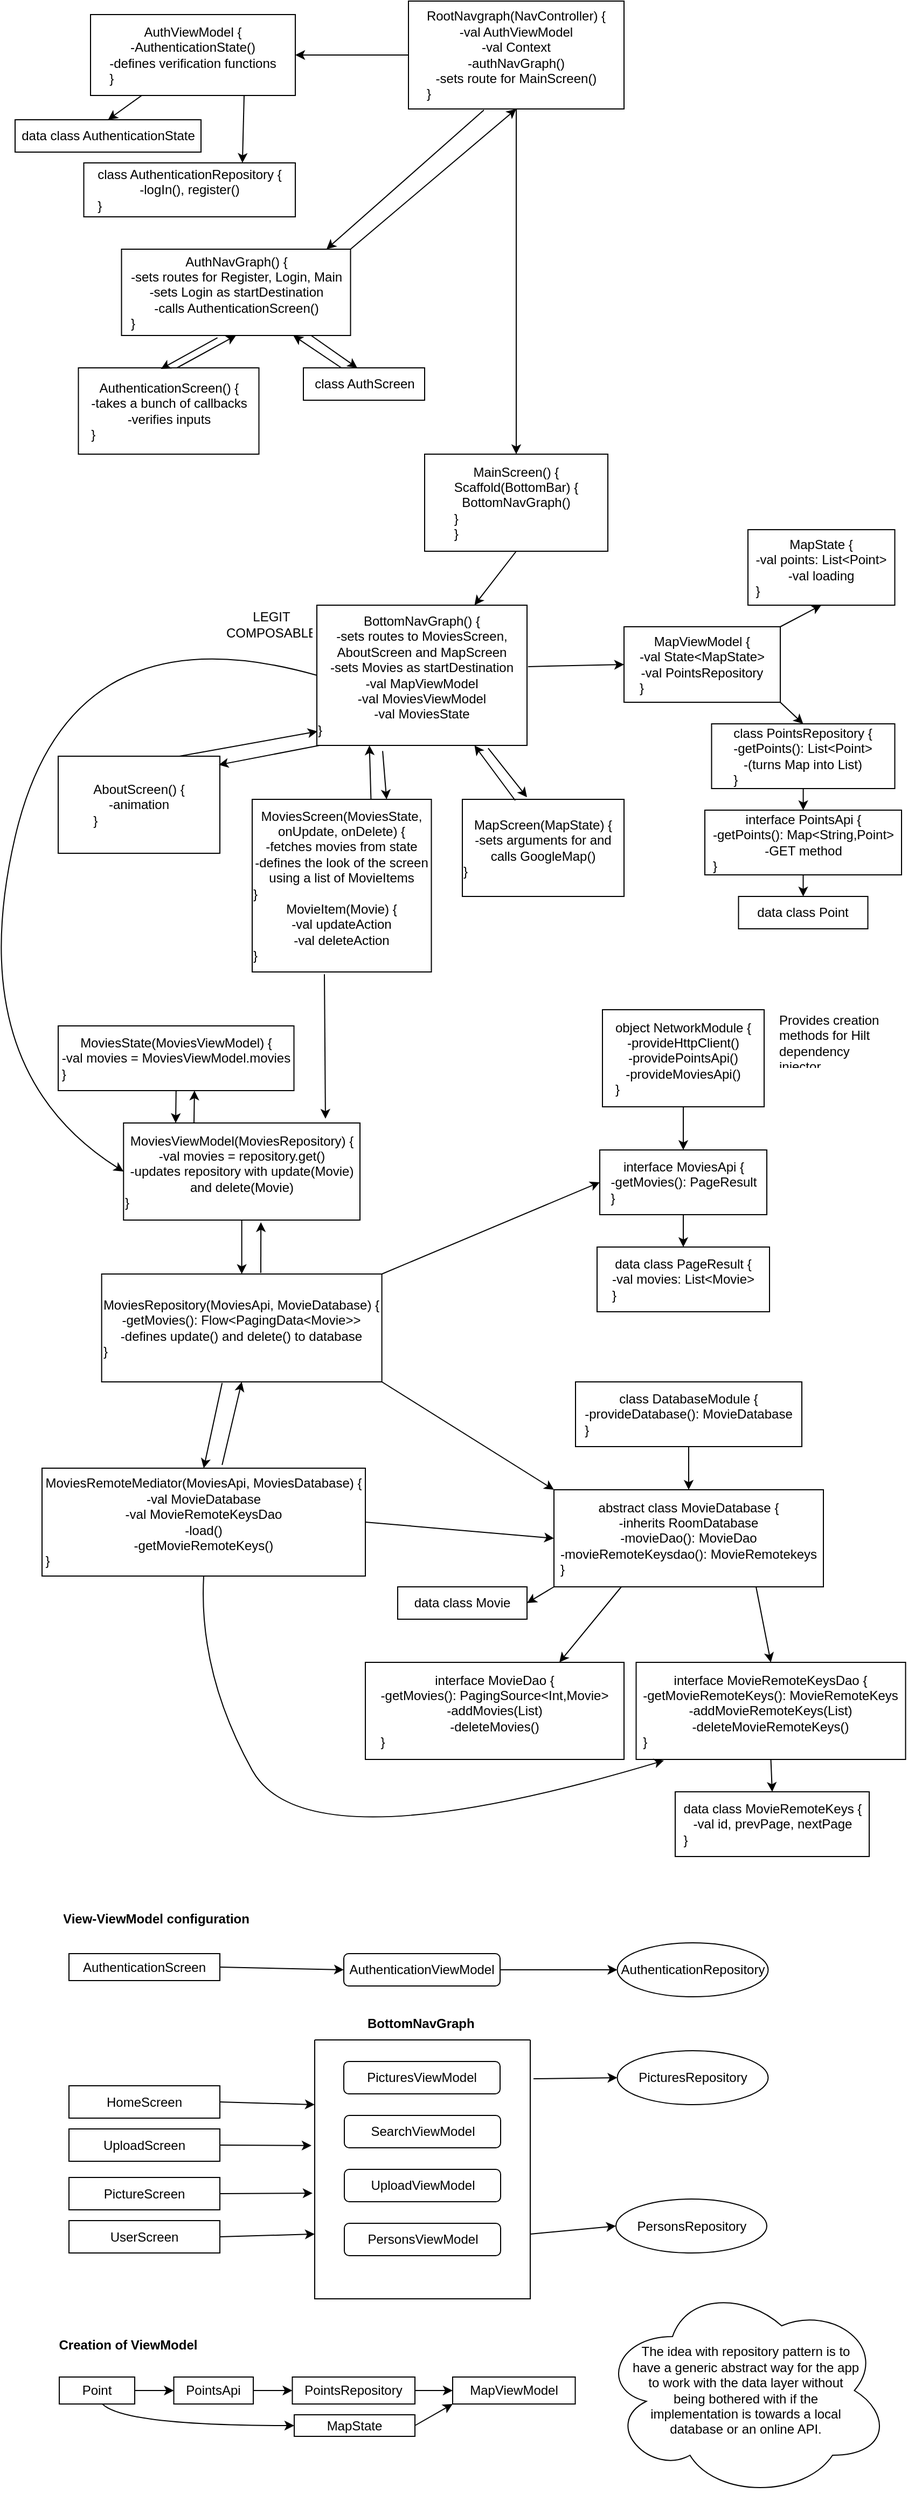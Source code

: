 <mxfile version="20.8.23" type="device"><diagram id="B_lNYrFRcobhPNjFJ46c" name="Page-1"><mxGraphModel dx="1050" dy="530" grid="1" gridSize="10" guides="1" tooltips="1" connect="1" arrows="1" fold="1" page="1" pageScale="1" pageWidth="850" pageHeight="1100" math="0" shadow="0"><root><mxCell id="0"/><mxCell id="1" parent="0"/><mxCell id="H4_UawmZ7Qq_O3Nwk4Dz-1" value="&lt;div&gt;RootNavgraph(NavController) {&lt;br&gt;&lt;/div&gt;&lt;div&gt;-val AuthViewModel&lt;/div&gt;&lt;div&gt;-val Context&lt;br&gt;&lt;/div&gt;&lt;div&gt;-authNavGraph()&lt;/div&gt;&lt;div&gt;-sets route for MainScreen()&lt;/div&gt;&lt;div align=&quot;left&quot;&gt;}&lt;br&gt;&lt;/div&gt;" style="rounded=0;whiteSpace=wrap;html=1;" parent="1" vertex="1"><mxGeometry x="385" y="10" width="200" height="100" as="geometry"/></mxCell><mxCell id="H4_UawmZ7Qq_O3Nwk4Dz-2" value="&lt;div&gt;AuthNavGraph() {&lt;/div&gt;&lt;div&gt;-sets routes for Register, Login, Main&lt;br&gt;&lt;/div&gt;&lt;div&gt;-sets Login as startDestination&lt;br&gt;&lt;/div&gt;&lt;div&gt;-calls AuthenticationScreen()&lt;/div&gt;&lt;div align=&quot;left&quot;&gt;}&lt;br&gt;&lt;/div&gt;" style="rounded=0;whiteSpace=wrap;html=1;" parent="1" vertex="1"><mxGeometry x="118.75" y="240" width="212.5" height="80" as="geometry"/></mxCell><mxCell id="H4_UawmZ7Qq_O3Nwk4Dz-8" value="" style="endArrow=classic;html=1;rounded=0;entryX=0.895;entryY=0;entryDx=0;entryDy=0;exitX=0.35;exitY=1.01;exitDx=0;exitDy=0;entryPerimeter=0;exitPerimeter=0;" parent="1" source="H4_UawmZ7Qq_O3Nwk4Dz-1" target="H4_UawmZ7Qq_O3Nwk4Dz-2" edge="1"><mxGeometry width="50" height="50" relative="1" as="geometry"><mxPoint x="460" y="110" as="sourcePoint"/><mxPoint x="470" y="30" as="targetPoint"/></mxGeometry></mxCell><mxCell id="H4_UawmZ7Qq_O3Nwk4Dz-9" value="&lt;div&gt;MainScreen() {&lt;/div&gt;&lt;div&gt;Scaffold(BottomBar) {&lt;br&gt;&lt;/div&gt;&lt;div&gt;BottomNavGraph()&lt;br&gt;&lt;/div&gt;&lt;div align=&quot;left&quot;&gt;}&lt;br&gt;&lt;/div&gt;&lt;div align=&quot;left&quot;&gt;}&lt;br&gt;&lt;/div&gt;" style="rounded=0;whiteSpace=wrap;html=1;" parent="1" vertex="1"><mxGeometry x="400" y="430" width="170" height="90" as="geometry"/></mxCell><mxCell id="H4_UawmZ7Qq_O3Nwk4Dz-10" value="&lt;div&gt;BottomNavGraph() {&lt;/div&gt;&lt;div&gt;-sets routes to MoviesScreen, AboutScreen and MapScreen&lt;/div&gt;&lt;div&gt;-sets Movies as startDestination&lt;/div&gt;&lt;div&gt;-val MapViewModel&lt;/div&gt;&lt;div&gt;-val MoviesViewModel&lt;/div&gt;&lt;div&gt;-val MoviesState&lt;br&gt;&lt;/div&gt;&lt;div align=&quot;left&quot;&gt;}&lt;br&gt;&lt;/div&gt;" style="rounded=0;whiteSpace=wrap;html=1;" parent="1" vertex="1"><mxGeometry x="300" y="570" width="195" height="130" as="geometry"/></mxCell><mxCell id="H4_UawmZ7Qq_O3Nwk4Dz-12" value="&lt;div&gt;AboutScreen() {&lt;/div&gt;&lt;div&gt;-animation&lt;br&gt;&lt;/div&gt;&lt;div align=&quot;left&quot;&gt;}&lt;br&gt;&lt;/div&gt;" style="rounded=0;whiteSpace=wrap;html=1;" parent="1" vertex="1"><mxGeometry x="60" y="710" width="150" height="90" as="geometry"/></mxCell><mxCell id="H4_UawmZ7Qq_O3Nwk4Dz-13" value="&lt;div&gt;MoviesScreen(MoviesState, onUpdate, onDelete) {&lt;/div&gt;&lt;div&gt;-fetches movies from state&lt;/div&gt;&lt;div&gt;-defines the look of the screen using a list of MovieItems&lt;br&gt;&lt;/div&gt;&lt;div align=&quot;left&quot;&gt;}&lt;/div&gt;&lt;div align=&quot;center&quot;&gt;MovieItem(Movie) {&lt;/div&gt;&lt;div align=&quot;center&quot;&gt;-val updateAction &lt;br&gt;&lt;/div&gt;&lt;div align=&quot;center&quot;&gt;-val deleteAction&lt;br&gt;&lt;/div&gt;&lt;div align=&quot;left&quot;&gt;}&lt;br&gt;&lt;/div&gt;" style="rounded=0;whiteSpace=wrap;html=1;" parent="1" vertex="1"><mxGeometry x="240" y="750" width="166.25" height="160" as="geometry"/></mxCell><mxCell id="H4_UawmZ7Qq_O3Nwk4Dz-15" value="&lt;div&gt;MapScreen(MapState) {&lt;/div&gt;&lt;div&gt;-sets arguments for and calls GoogleMap()&lt;br&gt;&lt;/div&gt;&lt;div align=&quot;left&quot;&gt;}&lt;/div&gt;" style="rounded=0;whiteSpace=wrap;html=1;" parent="1" vertex="1"><mxGeometry x="435" y="750" width="150" height="90" as="geometry"/></mxCell><mxCell id="H4_UawmZ7Qq_O3Nwk4Dz-18" value="" style="endArrow=classic;html=1;rounded=0;entryX=0.993;entryY=0.089;entryDx=0;entryDy=0;entryPerimeter=0;" parent="1" target="H4_UawmZ7Qq_O3Nwk4Dz-12" edge="1"><mxGeometry width="50" height="50" relative="1" as="geometry"><mxPoint x="302.5" y="700" as="sourcePoint"/><mxPoint x="352.5" y="650" as="targetPoint"/></mxGeometry></mxCell><mxCell id="H4_UawmZ7Qq_O3Nwk4Dz-19" value="" style="endArrow=classic;html=1;rounded=0;entryX=0.75;entryY=0;entryDx=0;entryDy=0;exitX=0.313;exitY=1.04;exitDx=0;exitDy=0;exitPerimeter=0;" parent="1" source="H4_UawmZ7Qq_O3Nwk4Dz-10" target="H4_UawmZ7Qq_O3Nwk4Dz-13" edge="1"><mxGeometry width="50" height="50" relative="1" as="geometry"><mxPoint x="392.5" y="700" as="sourcePoint"/><mxPoint x="442.5" y="650" as="targetPoint"/></mxGeometry></mxCell><mxCell id="H4_UawmZ7Qq_O3Nwk4Dz-20" value="" style="endArrow=classic;html=1;rounded=0;entryX=0.4;entryY=-0.022;entryDx=0;entryDy=0;exitX=0.815;exitY=1.02;exitDx=0;exitDy=0;exitPerimeter=0;entryPerimeter=0;" parent="1" source="H4_UawmZ7Qq_O3Nwk4Dz-10" target="H4_UawmZ7Qq_O3Nwk4Dz-15" edge="1"><mxGeometry width="50" height="50" relative="1" as="geometry"><mxPoint x="492.5" y="700" as="sourcePoint"/><mxPoint x="542.5" y="650" as="targetPoint"/></mxGeometry></mxCell><mxCell id="H4_UawmZ7Qq_O3Nwk4Dz-22" value="" style="endArrow=classic;html=1;rounded=0;entryX=0.003;entryY=0.9;entryDx=0;entryDy=0;entryPerimeter=0;exitX=0.75;exitY=0;exitDx=0;exitDy=0;" parent="1" source="H4_UawmZ7Qq_O3Nwk4Dz-12" target="H4_UawmZ7Qq_O3Nwk4Dz-10" edge="1"><mxGeometry width="50" height="50" relative="1" as="geometry"><mxPoint x="222.5" y="760" as="sourcePoint"/><mxPoint x="272.5" y="710" as="targetPoint"/></mxGeometry></mxCell><mxCell id="H4_UawmZ7Qq_O3Nwk4Dz-23" value="" style="endArrow=classic;html=1;rounded=0;entryX=0.25;entryY=1;entryDx=0;entryDy=0;exitX=0.663;exitY=0;exitDx=0;exitDy=0;exitPerimeter=0;" parent="1" source="H4_UawmZ7Qq_O3Nwk4Dz-13" target="H4_UawmZ7Qq_O3Nwk4Dz-10" edge="1"><mxGeometry width="50" height="50" relative="1" as="geometry"><mxPoint x="382.5" y="760" as="sourcePoint"/><mxPoint x="432.5" y="710" as="targetPoint"/></mxGeometry></mxCell><mxCell id="H4_UawmZ7Qq_O3Nwk4Dz-24" value="" style="endArrow=classic;html=1;rounded=0;entryX=0.75;entryY=1;entryDx=0;entryDy=0;exitX=0.327;exitY=0.011;exitDx=0;exitDy=0;exitPerimeter=0;" parent="1" source="H4_UawmZ7Qq_O3Nwk4Dz-15" target="H4_UawmZ7Qq_O3Nwk4Dz-10" edge="1"><mxGeometry width="50" height="50" relative="1" as="geometry"><mxPoint x="562.5" y="760" as="sourcePoint"/><mxPoint x="612.5" y="710" as="targetPoint"/></mxGeometry></mxCell><mxCell id="H4_UawmZ7Qq_O3Nwk4Dz-26" value="&lt;div&gt;AuthViewModel {&lt;/div&gt;&lt;div&gt;-AuthenticationState()&lt;/div&gt;&lt;div&gt;-defines verification functions&lt;br&gt;&lt;/div&gt;&lt;div align=&quot;left&quot;&gt;}&lt;/div&gt;" style="rounded=0;whiteSpace=wrap;html=1;" parent="1" vertex="1"><mxGeometry x="90" y="22.5" width="190" height="75" as="geometry"/></mxCell><mxCell id="H4_UawmZ7Qq_O3Nwk4Dz-29" value="" style="endArrow=classic;html=1;rounded=0;entryX=1;entryY=0.5;entryDx=0;entryDy=0;exitX=0;exitY=0.5;exitDx=0;exitDy=0;" parent="1" source="H4_UawmZ7Qq_O3Nwk4Dz-1" target="H4_UawmZ7Qq_O3Nwk4Dz-26" edge="1"><mxGeometry width="50" height="50" relative="1" as="geometry"><mxPoint x="390" y="60" as="sourcePoint"/><mxPoint x="440" y="10" as="targetPoint"/></mxGeometry></mxCell><mxCell id="H4_UawmZ7Qq_O3Nwk4Dz-30" value="" style="endArrow=classic;html=1;rounded=0;entryX=0.5;entryY=0;entryDx=0;entryDy=0;exitX=0.25;exitY=1;exitDx=0;exitDy=0;" parent="1" source="H4_UawmZ7Qq_O3Nwk4Dz-26" target="H4_UawmZ7Qq_O3Nwk4Dz-31" edge="1"><mxGeometry width="50" height="50" relative="1" as="geometry"><mxPoint x="230" y="102.5" as="sourcePoint"/><mxPoint x="230" y="142.5" as="targetPoint"/></mxGeometry></mxCell><mxCell id="H4_UawmZ7Qq_O3Nwk4Dz-31" value="data class AuthenticationState" style="rounded=0;whiteSpace=wrap;html=1;" parent="1" vertex="1"><mxGeometry x="20" y="120" width="172.5" height="30" as="geometry"/></mxCell><mxCell id="H4_UawmZ7Qq_O3Nwk4Dz-32" value="&lt;div&gt;AuthenticationScreen() {&lt;/div&gt;&lt;div&gt;-takes a bunch of callbacks&lt;/div&gt;&lt;div&gt;-verifies inputs&lt;br&gt;&lt;/div&gt;&lt;div align=&quot;left&quot;&gt;}&lt;/div&gt;" style="rounded=0;whiteSpace=wrap;html=1;" parent="1" vertex="1"><mxGeometry x="78.75" y="350" width="167.5" height="80" as="geometry"/></mxCell><mxCell id="H4_UawmZ7Qq_O3Nwk4Dz-33" value="" style="endArrow=classic;html=1;rounded=0;entryX=0.457;entryY=0.013;entryDx=0;entryDy=0;entryPerimeter=0;exitX=0.419;exitY=1.025;exitDx=0;exitDy=0;exitPerimeter=0;" parent="1" source="H4_UawmZ7Qq_O3Nwk4Dz-2" target="H4_UawmZ7Qq_O3Nwk4Dz-32" edge="1"><mxGeometry width="50" height="50" relative="1" as="geometry"><mxPoint x="208.75" y="320" as="sourcePoint"/><mxPoint x="258.75" y="270" as="targetPoint"/></mxGeometry></mxCell><mxCell id="H4_UawmZ7Qq_O3Nwk4Dz-34" value="" style="endArrow=classic;html=1;rounded=0;entryX=0.5;entryY=1;entryDx=0;entryDy=0;exitX=0.546;exitY=0;exitDx=0;exitDy=0;exitPerimeter=0;" parent="1" source="H4_UawmZ7Qq_O3Nwk4Dz-32" target="H4_UawmZ7Qq_O3Nwk4Dz-2" edge="1"><mxGeometry width="50" height="50" relative="1" as="geometry"><mxPoint x="218.75" y="370" as="sourcePoint"/><mxPoint x="268.75" y="320" as="targetPoint"/></mxGeometry></mxCell><mxCell id="H4_UawmZ7Qq_O3Nwk4Dz-35" value="" style="endArrow=classic;html=1;rounded=0;entryX=0.5;entryY=1;entryDx=0;entryDy=0;exitX=1;exitY=0;exitDx=0;exitDy=0;" parent="1" source="H4_UawmZ7Qq_O3Nwk4Dz-2" target="H4_UawmZ7Qq_O3Nwk4Dz-1" edge="1"><mxGeometry width="50" height="50" relative="1" as="geometry"><mxPoint x="350" y="220" as="sourcePoint"/><mxPoint x="400" y="170" as="targetPoint"/><Array as="points"/></mxGeometry></mxCell><mxCell id="H4_UawmZ7Qq_O3Nwk4Dz-36" value="" style="endArrow=classic;html=1;rounded=0;entryX=0.5;entryY=0;entryDx=0;entryDy=0;exitX=0.5;exitY=1;exitDx=0;exitDy=0;" parent="1" source="H4_UawmZ7Qq_O3Nwk4Dz-1" target="H4_UawmZ7Qq_O3Nwk4Dz-9" edge="1"><mxGeometry width="50" height="50" relative="1" as="geometry"><mxPoint x="390" y="100" as="sourcePoint"/><mxPoint x="440" y="50" as="targetPoint"/></mxGeometry></mxCell><mxCell id="H4_UawmZ7Qq_O3Nwk4Dz-38" value="&lt;div align=&quot;center&quot;&gt;LEGIT COMPOSABLE&lt;br&gt;&lt;/div&gt;" style="text;strokeColor=none;fillColor=none;align=left;verticalAlign=middle;spacingLeft=4;spacingRight=4;overflow=hidden;points=[[0,0.5],[1,0.5]];portConstraint=eastwest;rotatable=0;whiteSpace=wrap;html=1;" parent="1" vertex="1"><mxGeometry x="210" y="570" width="90" height="35" as="geometry"/></mxCell><mxCell id="H4_UawmZ7Qq_O3Nwk4Dz-39" value="class AuthScreen" style="rounded=0;whiteSpace=wrap;html=1;" parent="1" vertex="1"><mxGeometry x="287.5" y="350" width="112.5" height="30" as="geometry"/></mxCell><mxCell id="H4_UawmZ7Qq_O3Nwk4Dz-41" value="" style="endArrow=classic;html=1;rounded=0;entryX=0.75;entryY=1;entryDx=0;entryDy=0;exitX=0.369;exitY=0;exitDx=0;exitDy=0;exitPerimeter=0;" parent="1" target="H4_UawmZ7Qq_O3Nwk4Dz-2" edge="1"><mxGeometry width="50" height="50" relative="1" as="geometry"><mxPoint x="322.763" y="350" as="sourcePoint"/><mxPoint x="368.75" y="300" as="targetPoint"/></mxGeometry></mxCell><mxCell id="H4_UawmZ7Qq_O3Nwk4Dz-42" value="" style="endArrow=classic;html=1;rounded=0;entryX=0.5;entryY=0;entryDx=0;entryDy=0;exitX=0.828;exitY=1;exitDx=0;exitDy=0;exitPerimeter=0;" parent="1" source="H4_UawmZ7Qq_O3Nwk4Dz-2" edge="1"><mxGeometry width="50" height="50" relative="1" as="geometry"><mxPoint x="288.75" y="320" as="sourcePoint"/><mxPoint x="337.5" y="350" as="targetPoint"/></mxGeometry></mxCell><mxCell id="0_cu1rS5IMx36nGHPw_5-3" value="&lt;div&gt;data class Point&lt;/div&gt;" style="rounded=0;whiteSpace=wrap;html=1;" parent="1" vertex="1"><mxGeometry x="691.25" y="840" width="120" height="30" as="geometry"/></mxCell><mxCell id="0_cu1rS5IMx36nGHPw_5-13" value="&lt;div&gt;MapViewModel {&lt;/div&gt;&lt;div&gt;-val State&amp;lt;MapState&amp;gt;&lt;/div&gt;&lt;div&gt;-val PointsRepository&lt;br&gt;&lt;/div&gt;&lt;div align=&quot;left&quot;&gt;}&lt;/div&gt;" style="rounded=0;whiteSpace=wrap;html=1;" parent="1" vertex="1"><mxGeometry x="585" y="590" width="145" height="70" as="geometry"/></mxCell><mxCell id="0_cu1rS5IMx36nGHPw_5-14" value="" style="endArrow=classic;html=1;rounded=0;entryX=0;entryY=0.5;entryDx=0;entryDy=0;exitX=1.005;exitY=0.438;exitDx=0;exitDy=0;exitPerimeter=0;" parent="1" source="H4_UawmZ7Qq_O3Nwk4Dz-10" target="0_cu1rS5IMx36nGHPw_5-13" edge="1"><mxGeometry width="50" height="50" relative="1" as="geometry"><mxPoint x="500" y="625" as="sourcePoint"/><mxPoint x="550" y="600" as="targetPoint"/></mxGeometry></mxCell><mxCell id="0_cu1rS5IMx36nGHPw_5-18" style="edgeStyle=orthogonalEdgeStyle;rounded=0;orthogonalLoop=1;jettySize=auto;html=1;" parent="1" source="0_cu1rS5IMx36nGHPw_5-15" target="0_cu1rS5IMx36nGHPw_5-17" edge="1"><mxGeometry relative="1" as="geometry"/></mxCell><mxCell id="0_cu1rS5IMx36nGHPw_5-15" value="&lt;div&gt;class PointsRepository {&lt;/div&gt;&lt;div&gt;-getPoints(): List&amp;lt;Point&amp;gt;&lt;/div&gt;&lt;div&gt;-(turns Map into List)&lt;br&gt;&lt;/div&gt;&lt;div align=&quot;left&quot;&gt;}&lt;/div&gt;" style="rounded=0;whiteSpace=wrap;html=1;" parent="1" vertex="1"><mxGeometry x="666.25" y="680" width="170" height="60" as="geometry"/></mxCell><mxCell id="0_cu1rS5IMx36nGHPw_5-16" value="" style="endArrow=classic;html=1;rounded=0;entryX=0.5;entryY=0;entryDx=0;entryDy=0;exitX=1;exitY=1;exitDx=0;exitDy=0;" parent="1" source="0_cu1rS5IMx36nGHPw_5-13" target="0_cu1rS5IMx36nGHPw_5-15" edge="1"><mxGeometry width="50" height="50" relative="1" as="geometry"><mxPoint x="716.25" y="660" as="sourcePoint"/><mxPoint x="766.25" y="610" as="targetPoint"/></mxGeometry></mxCell><mxCell id="0_cu1rS5IMx36nGHPw_5-17" value="&lt;div&gt;interface PointsApi {&lt;/div&gt;&lt;div&gt;-getPoints(): Map&amp;lt;String,Point&amp;gt;&lt;/div&gt;&lt;div&gt;-GET method&lt;br&gt;&lt;/div&gt;&lt;div align=&quot;left&quot;&gt;}&lt;/div&gt;" style="rounded=0;whiteSpace=wrap;html=1;" parent="1" vertex="1"><mxGeometry x="660" y="760" width="182.5" height="60" as="geometry"/></mxCell><mxCell id="0_cu1rS5IMx36nGHPw_5-19" value="" style="endArrow=classic;html=1;rounded=0;entryX=0.5;entryY=0;entryDx=0;entryDy=0;exitX=0.5;exitY=1;exitDx=0;exitDy=0;" parent="1" source="0_cu1rS5IMx36nGHPw_5-17" target="0_cu1rS5IMx36nGHPw_5-3" edge="1"><mxGeometry width="50" height="50" relative="1" as="geometry"><mxPoint x="746.25" y="820" as="sourcePoint"/><mxPoint x="796.25" y="770" as="targetPoint"/></mxGeometry></mxCell><mxCell id="0_cu1rS5IMx36nGHPw_5-32" value="" style="endArrow=classic;html=1;rounded=0;entryX=0.75;entryY=0;entryDx=0;entryDy=0;exitX=0.5;exitY=1;exitDx=0;exitDy=0;" parent="1" source="H4_UawmZ7Qq_O3Nwk4Dz-9" target="H4_UawmZ7Qq_O3Nwk4Dz-10" edge="1"><mxGeometry width="50" height="50" relative="1" as="geometry"><mxPoint x="485" y="550" as="sourcePoint"/><mxPoint x="530" y="500" as="targetPoint"/></mxGeometry></mxCell><mxCell id="0_cu1rS5IMx36nGHPw_5-33" value="&lt;div&gt;class AuthenticationRepository {&lt;/div&gt;&lt;div&gt;-logIn(), register()&lt;br&gt;&lt;/div&gt;&lt;div align=&quot;left&quot;&gt;}&lt;br&gt;&lt;/div&gt;" style="rounded=0;whiteSpace=wrap;html=1;" parent="1" vertex="1"><mxGeometry x="83.75" y="160" width="196.25" height="50" as="geometry"/></mxCell><mxCell id="0_cu1rS5IMx36nGHPw_5-36" value="" style="endArrow=classic;html=1;rounded=0;entryX=0.75;entryY=0;entryDx=0;entryDy=0;exitX=0.75;exitY=1;exitDx=0;exitDy=0;" parent="1" source="H4_UawmZ7Qq_O3Nwk4Dz-26" target="0_cu1rS5IMx36nGHPw_5-33" edge="1"><mxGeometry width="50" height="50" relative="1" as="geometry"><mxPoint x="210" y="100" as="sourcePoint"/><mxPoint x="260" y="50" as="targetPoint"/></mxGeometry></mxCell><mxCell id="0_cu1rS5IMx36nGHPw_5-37" value="data class Movie" style="rounded=0;whiteSpace=wrap;html=1;" parent="1" vertex="1"><mxGeometry x="375" y="1480" width="120" height="30" as="geometry"/></mxCell><mxCell id="0_cu1rS5IMx36nGHPw_5-38" value="&lt;div&gt;class DatabaseModule {&lt;/div&gt;&lt;div&gt;-provideDatabase(): MovieDatabase&lt;br&gt;&lt;/div&gt;&lt;div align=&quot;left&quot;&gt;}&lt;/div&gt;" style="rounded=0;whiteSpace=wrap;html=1;" parent="1" vertex="1"><mxGeometry x="540" y="1290" width="210" height="60" as="geometry"/></mxCell><mxCell id="0_cu1rS5IMx36nGHPw_5-39" value="&lt;div&gt;abstract class MovieDatabase {&lt;/div&gt;&lt;div&gt;-inherits RoomDatabase&lt;br&gt;&lt;/div&gt;&lt;div&gt;-movieDao(): MovieDao&lt;/div&gt;&lt;div&gt;-movieRemoteKeysdao(): MovieRemotekeys &lt;br&gt;&lt;/div&gt;&lt;div align=&quot;left&quot;&gt;}&lt;br&gt;&lt;/div&gt;" style="rounded=0;whiteSpace=wrap;html=1;" parent="1" vertex="1"><mxGeometry x="520" y="1390" width="250" height="90" as="geometry"/></mxCell><mxCell id="0_cu1rS5IMx36nGHPw_5-41" value="" style="endArrow=classic;html=1;rounded=0;entryX=0.5;entryY=0;entryDx=0;entryDy=0;exitX=0.5;exitY=1;exitDx=0;exitDy=0;" parent="1" source="0_cu1rS5IMx36nGHPw_5-38" target="0_cu1rS5IMx36nGHPw_5-39" edge="1"><mxGeometry width="50" height="50" relative="1" as="geometry"><mxPoint x="806.25" y="1420" as="sourcePoint"/><mxPoint x="856.25" y="1370" as="targetPoint"/></mxGeometry></mxCell><mxCell id="0_cu1rS5IMx36nGHPw_5-42" value="" style="endArrow=classic;html=1;rounded=0;entryX=1;entryY=0.5;entryDx=0;entryDy=0;exitX=0;exitY=1;exitDx=0;exitDy=0;" parent="1" source="0_cu1rS5IMx36nGHPw_5-39" target="0_cu1rS5IMx36nGHPw_5-37" edge="1"><mxGeometry width="50" height="50" relative="1" as="geometry"><mxPoint x="556.25" y="1450" as="sourcePoint"/><mxPoint x="606.25" y="1400" as="targetPoint"/></mxGeometry></mxCell><mxCell id="0_cu1rS5IMx36nGHPw_5-43" value="&lt;div&gt;data class PageResult {&lt;/div&gt;&lt;div&gt;-val movies: List&amp;lt;Movie&amp;gt;&lt;br&gt;&lt;/div&gt;&lt;div align=&quot;left&quot;&gt;}&lt;br&gt;&lt;/div&gt;" style="rounded=0;whiteSpace=wrap;html=1;" parent="1" vertex="1"><mxGeometry x="560" y="1165" width="160" height="60" as="geometry"/></mxCell><mxCell id="0_cu1rS5IMx36nGHPw_5-46" value="&lt;div&gt;data class MovieRemoteKeys {&lt;/div&gt;&lt;div&gt;-val id, prevPage, nextPage&lt;br&gt;&lt;/div&gt;&lt;div align=&quot;left&quot;&gt;}&lt;br&gt;&lt;/div&gt;" style="rounded=0;whiteSpace=wrap;html=1;" parent="1" vertex="1"><mxGeometry x="632.5" y="1670" width="180" height="60" as="geometry"/></mxCell><mxCell id="0_cu1rS5IMx36nGHPw_5-47" value="&lt;div&gt;interface MoviesApi {&lt;/div&gt;&lt;div&gt;-getMovies(): PageResult&lt;br&gt;&lt;/div&gt;&lt;div align=&quot;left&quot;&gt;}&lt;br&gt;&lt;/div&gt;" style="rounded=0;whiteSpace=wrap;html=1;" parent="1" vertex="1"><mxGeometry x="562.5" y="1075" width="155" height="60" as="geometry"/></mxCell><mxCell id="0_cu1rS5IMx36nGHPw_5-48" value="" style="endArrow=classic;html=1;rounded=0;entryX=0.5;entryY=0;entryDx=0;entryDy=0;exitX=0.5;exitY=1;exitDx=0;exitDy=0;" parent="1" source="0_cu1rS5IMx36nGHPw_5-47" target="0_cu1rS5IMx36nGHPw_5-43" edge="1"><mxGeometry width="50" height="50" relative="1" as="geometry"><mxPoint x="562.5" y="1215" as="sourcePoint"/><mxPoint x="612.5" y="1165" as="targetPoint"/></mxGeometry></mxCell><mxCell id="0_cu1rS5IMx36nGHPw_5-49" value="&lt;div&gt;interface MovieDao {&lt;/div&gt;&lt;div&gt;-getMovies(): PagingSource&amp;lt;Int,Movie&amp;gt;&lt;/div&gt;&lt;div&gt;-addMovies(List)&lt;/div&gt;&lt;div&gt;-deleteMovies()&lt;br&gt;&lt;/div&gt;&lt;div align=&quot;left&quot;&gt;}&lt;br&gt;&lt;/div&gt;" style="rounded=0;whiteSpace=wrap;html=1;" parent="1" vertex="1"><mxGeometry x="345" y="1550" width="240" height="90" as="geometry"/></mxCell><mxCell id="0_cu1rS5IMx36nGHPw_5-50" value="&lt;div&gt;interface MovieRemoteKeysDao {&lt;/div&gt;&lt;div&gt;-getMovieRemoteKeys(): MovieRemoteKeys&lt;br&gt;&lt;/div&gt;&lt;div&gt;-addMovieRemoteKeys(List)&lt;/div&gt;&lt;div&gt;-deleteMovieRemoteKeys()&lt;br&gt;&lt;/div&gt;&lt;div align=&quot;left&quot;&gt;}&lt;br&gt;&lt;/div&gt;" style="rounded=0;whiteSpace=wrap;html=1;" parent="1" vertex="1"><mxGeometry x="596.25" y="1550" width="250" height="90" as="geometry"/></mxCell><mxCell id="0_cu1rS5IMx36nGHPw_5-52" value="" style="endArrow=classic;html=1;rounded=0;entryX=0.5;entryY=0;entryDx=0;entryDy=0;exitX=0.5;exitY=1;exitDx=0;exitDy=0;" parent="1" source="0_cu1rS5IMx36nGHPw_5-50" target="0_cu1rS5IMx36nGHPw_5-46" edge="1"><mxGeometry width="50" height="50" relative="1" as="geometry"><mxPoint x="706.25" y="1700" as="sourcePoint"/><mxPoint x="756.25" y="1650" as="targetPoint"/></mxGeometry></mxCell><mxCell id="0_cu1rS5IMx36nGHPw_5-53" value="" style="endArrow=classic;html=1;rounded=0;entryX=0.75;entryY=0;entryDx=0;entryDy=0;exitX=0.25;exitY=1;exitDx=0;exitDy=0;" parent="1" source="0_cu1rS5IMx36nGHPw_5-39" target="0_cu1rS5IMx36nGHPw_5-49" edge="1"><mxGeometry width="50" height="50" relative="1" as="geometry"><mxPoint x="506.25" y="1450" as="sourcePoint"/><mxPoint x="556.25" y="1400" as="targetPoint"/></mxGeometry></mxCell><mxCell id="0_cu1rS5IMx36nGHPw_5-54" value="" style="endArrow=classic;html=1;rounded=0;entryX=0.5;entryY=0;entryDx=0;entryDy=0;exitX=0.75;exitY=1;exitDx=0;exitDy=0;" parent="1" source="0_cu1rS5IMx36nGHPw_5-39" target="0_cu1rS5IMx36nGHPw_5-50" edge="1"><mxGeometry width="50" height="50" relative="1" as="geometry"><mxPoint x="616.25" y="1450" as="sourcePoint"/><mxPoint x="666.25" y="1400" as="targetPoint"/></mxGeometry></mxCell><mxCell id="0_cu1rS5IMx36nGHPw_5-55" value="&lt;div&gt;object NetworkModule {&lt;/div&gt;&lt;div&gt;-provideHttpClient()&lt;/div&gt;&lt;div&gt;-providePointsApi()&lt;/div&gt;&lt;div&gt;-provideMoviesApi()&lt;br&gt;&lt;/div&gt;&lt;div align=&quot;left&quot;&gt;}&lt;br&gt;&lt;/div&gt;" style="rounded=0;whiteSpace=wrap;html=1;" parent="1" vertex="1"><mxGeometry x="565" y="945" width="150" height="90" as="geometry"/></mxCell><mxCell id="0_cu1rS5IMx36nGHPw_5-56" value="" style="endArrow=classic;html=1;rounded=0;entryX=0.5;entryY=0;entryDx=0;entryDy=0;exitX=0.5;exitY=1;exitDx=0;exitDy=0;" parent="1" source="0_cu1rS5IMx36nGHPw_5-55" target="0_cu1rS5IMx36nGHPw_5-47" edge="1"><mxGeometry width="50" height="50" relative="1" as="geometry"><mxPoint x="640" y="1045" as="sourcePoint"/><mxPoint x="690" y="995" as="targetPoint"/></mxGeometry></mxCell><mxCell id="7cQeEj-tjZCP2nFD48lX-1" value="&lt;div&gt;MoviesState(MoviesViewModel) {&lt;/div&gt;&lt;div&gt;-val movies = MoviesViewModel.movies&lt;br&gt;&lt;/div&gt;&lt;div align=&quot;left&quot;&gt;}&lt;br&gt;&lt;/div&gt;" style="rounded=0;whiteSpace=wrap;html=1;" parent="1" vertex="1"><mxGeometry x="60.0" y="960" width="218.75" height="60" as="geometry"/></mxCell><mxCell id="7cQeEj-tjZCP2nFD48lX-2" value="&lt;div&gt;MoviesViewModel(MoviesRepository) {&lt;/div&gt;&lt;div&gt;-val movies = repository.get()&lt;/div&gt;&lt;div&gt;-updates repository with update(Movie) and delete(Movie)&lt;br&gt;&lt;/div&gt;&lt;div align=&quot;left&quot;&gt;}&lt;br&gt;&lt;/div&gt;" style="rounded=0;whiteSpace=wrap;html=1;" parent="1" vertex="1"><mxGeometry x="120.63" y="1050" width="219.37" height="90" as="geometry"/></mxCell><mxCell id="7cQeEj-tjZCP2nFD48lX-3" value="" style="endArrow=classic;html=1;rounded=0;exitX=0.5;exitY=1;exitDx=0;exitDy=0;" parent="1" source="7cQeEj-tjZCP2nFD48lX-1" edge="1"><mxGeometry width="50" height="50" relative="1" as="geometry"><mxPoint x="224.38" y="980" as="sourcePoint"/><mxPoint x="169" y="1050" as="targetPoint"/></mxGeometry></mxCell><mxCell id="7cQeEj-tjZCP2nFD48lX-4" value="" style="endArrow=classic;html=1;rounded=0;entryX=0.854;entryY=-0.044;entryDx=0;entryDy=0;exitX=0.403;exitY=1.013;exitDx=0;exitDy=0;entryPerimeter=0;exitPerimeter=0;" parent="1" source="H4_UawmZ7Qq_O3Nwk4Dz-13" target="7cQeEj-tjZCP2nFD48lX-2" edge="1"><mxGeometry width="50" height="50" relative="1" as="geometry"><mxPoint x="250" y="890" as="sourcePoint"/><mxPoint x="300" y="840" as="targetPoint"/></mxGeometry></mxCell><mxCell id="7cQeEj-tjZCP2nFD48lX-5" value="&lt;div&gt;MoviesRepository(MoviesApi, MovieDatabase) {&lt;/div&gt;&lt;div&gt;-getMovies(): Flow&amp;lt;PagingData&amp;lt;Movie&amp;gt;&amp;gt;&lt;/div&gt;&lt;div&gt;-defines update() and delete() to database&lt;br&gt;&lt;/div&gt;&lt;div align=&quot;left&quot;&gt;}&lt;br&gt;&lt;/div&gt;" style="rounded=0;whiteSpace=wrap;html=1;" parent="1" vertex="1"><mxGeometry x="100.31" y="1190" width="260" height="100" as="geometry"/></mxCell><mxCell id="7cQeEj-tjZCP2nFD48lX-6" value="" style="endArrow=classic;html=1;rounded=0;entryX=0;entryY=0;entryDx=0;entryDy=0;exitX=1;exitY=1;exitDx=0;exitDy=0;" parent="1" source="7cQeEj-tjZCP2nFD48lX-5" target="0_cu1rS5IMx36nGHPw_5-39" edge="1"><mxGeometry width="50" height="50" relative="1" as="geometry"><mxPoint x="336.25" y="1330" as="sourcePoint"/><mxPoint x="356.25" y="1270" as="targetPoint"/></mxGeometry></mxCell><mxCell id="7cQeEj-tjZCP2nFD48lX-7" value="" style="endArrow=classic;html=1;rounded=0;entryX=0.5;entryY=0;entryDx=0;entryDy=0;exitX=0.5;exitY=1;exitDx=0;exitDy=0;" parent="1" source="7cQeEj-tjZCP2nFD48lX-2" target="7cQeEj-tjZCP2nFD48lX-5" edge="1"><mxGeometry width="50" height="50" relative="1" as="geometry"><mxPoint x="224.38" y="1130" as="sourcePoint"/><mxPoint x="274.38" y="1080" as="targetPoint"/></mxGeometry></mxCell><mxCell id="7cQeEj-tjZCP2nFD48lX-8" value="" style="curved=1;endArrow=classic;html=1;rounded=0;entryX=0;entryY=0.5;entryDx=0;entryDy=0;exitX=0;exitY=0.5;exitDx=0;exitDy=0;" parent="1" source="H4_UawmZ7Qq_O3Nwk4Dz-10" target="7cQeEj-tjZCP2nFD48lX-2" edge="1"><mxGeometry width="50" height="50" relative="1" as="geometry"><mxPoint x="300" y="600" as="sourcePoint"/><mxPoint x="350" y="550" as="targetPoint"/><Array as="points"><mxPoint x="70" y="570"/><mxPoint x="-30" y="1000"/></Array></mxGeometry></mxCell><mxCell id="7cQeEj-tjZCP2nFD48lX-9" value="" style="endArrow=classic;html=1;rounded=0;entryX=0;entryY=0.5;entryDx=0;entryDy=0;exitX=1;exitY=0;exitDx=0;exitDy=0;" parent="1" source="7cQeEj-tjZCP2nFD48lX-5" target="0_cu1rS5IMx36nGHPw_5-47" edge="1"><mxGeometry width="50" height="50" relative="1" as="geometry"><mxPoint x="410" y="1210" as="sourcePoint"/><mxPoint x="460" y="1160" as="targetPoint"/></mxGeometry></mxCell><mxCell id="7cQeEj-tjZCP2nFD48lX-11" value="&lt;div&gt;MoviesRemoteMediator(MoviesApi, MoviesDatabase) {&lt;/div&gt;&lt;div&gt;-val MovieDatabase&lt;/div&gt;&lt;div&gt;-val MovieRemoteKeysDao&lt;/div&gt;&lt;div&gt;-load()&lt;/div&gt;&lt;div&gt;-getMovieRemoteKeys()&lt;br&gt;&lt;/div&gt;&lt;div align=&quot;left&quot;&gt;}&lt;br&gt;&lt;/div&gt;" style="rounded=0;whiteSpace=wrap;html=1;" parent="1" vertex="1"><mxGeometry x="45" y="1370" width="300" height="100" as="geometry"/></mxCell><mxCell id="7cQeEj-tjZCP2nFD48lX-13" value="" style="endArrow=classic;html=1;rounded=0;entryX=0;entryY=0.5;entryDx=0;entryDy=0;exitX=1;exitY=0.5;exitDx=0;exitDy=0;" parent="1" source="7cQeEj-tjZCP2nFD48lX-11" target="0_cu1rS5IMx36nGHPw_5-39" edge="1"><mxGeometry width="50" height="50" relative="1" as="geometry"><mxPoint x="330" y="1680" as="sourcePoint"/><mxPoint x="380" y="1630" as="targetPoint"/></mxGeometry></mxCell><mxCell id="7cQeEj-tjZCP2nFD48lX-14" value="" style="endArrow=classic;html=1;rounded=0;entryX=0.5;entryY=0;entryDx=0;entryDy=0;exitX=0.43;exitY=1.01;exitDx=0;exitDy=0;exitPerimeter=0;" parent="1" source="7cQeEj-tjZCP2nFD48lX-5" target="7cQeEj-tjZCP2nFD48lX-11" edge="1"><mxGeometry width="50" height="50" relative="1" as="geometry"><mxPoint x="140" y="1420" as="sourcePoint"/><mxPoint x="190" y="1370" as="targetPoint"/></mxGeometry></mxCell><mxCell id="7cQeEj-tjZCP2nFD48lX-15" value="" style="curved=1;endArrow=classic;html=1;rounded=0;entryX=0.103;entryY=1.011;entryDx=0;entryDy=0;entryPerimeter=0;exitX=0.5;exitY=1;exitDx=0;exitDy=0;" parent="1" source="7cQeEj-tjZCP2nFD48lX-11" target="0_cu1rS5IMx36nGHPw_5-50" edge="1"><mxGeometry width="50" height="50" relative="1" as="geometry"><mxPoint x="190" y="1480" as="sourcePoint"/><mxPoint x="240" y="1430" as="targetPoint"/><Array as="points"><mxPoint x="190" y="1560"/><mxPoint x="290" y="1740"/></Array></mxGeometry></mxCell><mxCell id="7cQeEj-tjZCP2nFD48lX-17" value="" style="endArrow=classic;html=1;rounded=0;entryX=0.578;entryY=1;entryDx=0;entryDy=0;entryPerimeter=0;" parent="1" target="7cQeEj-tjZCP2nFD48lX-1" edge="1"><mxGeometry width="50" height="50" relative="1" as="geometry"><mxPoint x="186" y="1050" as="sourcePoint"/><mxPoint x="310" y="1030" as="targetPoint"/></mxGeometry></mxCell><mxCell id="7cQeEj-tjZCP2nFD48lX-18" value="" style="endArrow=classic;html=1;rounded=0;entryX=0.581;entryY=1.022;entryDx=0;entryDy=0;entryPerimeter=0;exitX=0.568;exitY=-0.01;exitDx=0;exitDy=0;exitPerimeter=0;" parent="1" source="7cQeEj-tjZCP2nFD48lX-5" target="7cQeEj-tjZCP2nFD48lX-2" edge="1"><mxGeometry width="50" height="50" relative="1" as="geometry"><mxPoint x="240" y="1200" as="sourcePoint"/><mxPoint x="290" y="1150" as="targetPoint"/></mxGeometry></mxCell><mxCell id="7cQeEj-tjZCP2nFD48lX-19" value="" style="endArrow=classic;html=1;rounded=0;entryX=0.5;entryY=1;entryDx=0;entryDy=0;exitX=0.557;exitY=-0.03;exitDx=0;exitDy=0;exitPerimeter=0;" parent="1" source="7cQeEj-tjZCP2nFD48lX-11" target="7cQeEj-tjZCP2nFD48lX-5" edge="1"><mxGeometry width="50" height="50" relative="1" as="geometry"><mxPoint x="210" y="1390" as="sourcePoint"/><mxPoint x="260" y="1340" as="targetPoint"/></mxGeometry></mxCell><mxCell id="rAUPcmbkIuSI7Ul1BL1X-1" value="HomeScreen" style="rounded=0;whiteSpace=wrap;html=1;" parent="1" vertex="1"><mxGeometry x="70" y="1942.5" width="140" height="30" as="geometry"/></mxCell><mxCell id="rAUPcmbkIuSI7Ul1BL1X-2" value="&lt;div&gt;UploadScreen&lt;/div&gt;" style="rounded=0;whiteSpace=wrap;html=1;" parent="1" vertex="1"><mxGeometry x="70" y="1982.5" width="140" height="30" as="geometry"/></mxCell><mxCell id="rAUPcmbkIuSI7Ul1BL1X-4" value="PictureScreen" style="rounded=0;whiteSpace=wrap;html=1;" parent="1" vertex="1"><mxGeometry x="70" y="2027.5" width="140" height="30" as="geometry"/></mxCell><mxCell id="rAUPcmbkIuSI7Ul1BL1X-7" value="UserScreen" style="rounded=0;whiteSpace=wrap;html=1;" parent="1" vertex="1"><mxGeometry x="70" y="2067.5" width="140" height="30" as="geometry"/></mxCell><mxCell id="rAUPcmbkIuSI7Ul1BL1X-15" value="PicturesRepository" style="ellipse;whiteSpace=wrap;html=1;" parent="1" vertex="1"><mxGeometry x="578.75" y="1910" width="140" height="50" as="geometry"/></mxCell><mxCell id="rAUPcmbkIuSI7Ul1BL1X-16" value="PersonsRepository" style="ellipse;whiteSpace=wrap;html=1;" parent="1" vertex="1"><mxGeometry x="577.5" y="2047.5" width="140" height="50" as="geometry"/></mxCell><mxCell id="rAUPcmbkIuSI7Ul1BL1X-26" value="&lt;div align=&quot;center&quot;&gt;&lt;b&gt;Creation of ViewModel&lt;/b&gt;&lt;/div&gt;" style="text;strokeColor=none;fillColor=none;align=center;verticalAlign=middle;spacingLeft=4;spacingRight=4;overflow=hidden;points=[[0,0.5],[1,0.5]];portConstraint=eastwest;rotatable=0;whiteSpace=wrap;html=1;" parent="1" vertex="1"><mxGeometry x="45" y="2165" width="160" height="35" as="geometry"/></mxCell><mxCell id="rAUPcmbkIuSI7Ul1BL1X-29" style="edgeStyle=orthogonalEdgeStyle;rounded=0;orthogonalLoop=1;jettySize=auto;html=1;" parent="1" source="rAUPcmbkIuSI7Ul1BL1X-27" target="rAUPcmbkIuSI7Ul1BL1X-28" edge="1"><mxGeometry relative="1" as="geometry"/></mxCell><mxCell id="rAUPcmbkIuSI7Ul1BL1X-27" value="Point" style="rounded=0;whiteSpace=wrap;html=1;" parent="1" vertex="1"><mxGeometry x="61" y="2212.5" width="70" height="25" as="geometry"/></mxCell><mxCell id="rAUPcmbkIuSI7Ul1BL1X-31" style="edgeStyle=orthogonalEdgeStyle;rounded=0;orthogonalLoop=1;jettySize=auto;html=1;" parent="1" source="rAUPcmbkIuSI7Ul1BL1X-28" target="rAUPcmbkIuSI7Ul1BL1X-30" edge="1"><mxGeometry relative="1" as="geometry"/></mxCell><mxCell id="rAUPcmbkIuSI7Ul1BL1X-28" value="PointsApi" style="rounded=0;whiteSpace=wrap;html=1;" parent="1" vertex="1"><mxGeometry x="167.25" y="2212.5" width="73.75" height="25" as="geometry"/></mxCell><mxCell id="rAUPcmbkIuSI7Ul1BL1X-33" style="edgeStyle=orthogonalEdgeStyle;rounded=0;orthogonalLoop=1;jettySize=auto;html=1;" parent="1" source="rAUPcmbkIuSI7Ul1BL1X-30" target="rAUPcmbkIuSI7Ul1BL1X-32" edge="1"><mxGeometry relative="1" as="geometry"/></mxCell><mxCell id="rAUPcmbkIuSI7Ul1BL1X-30" value="PointsRepository" style="rounded=0;whiteSpace=wrap;html=1;" parent="1" vertex="1"><mxGeometry x="277.25" y="2212.5" width="113.75" height="25" as="geometry"/></mxCell><mxCell id="rAUPcmbkIuSI7Ul1BL1X-32" value="MapViewModel" style="rounded=0;whiteSpace=wrap;html=1;" parent="1" vertex="1"><mxGeometry x="426" y="2212.5" width="113.75" height="25" as="geometry"/></mxCell><mxCell id="rAUPcmbkIuSI7Ul1BL1X-39" value="MapState" style="rounded=0;whiteSpace=wrap;html=1;" parent="1" vertex="1"><mxGeometry x="279" y="2247.5" width="112" height="20" as="geometry"/></mxCell><mxCell id="rAUPcmbkIuSI7Ul1BL1X-40" value="" style="curved=1;endArrow=classic;html=1;rounded=0;entryX=0;entryY=0.5;entryDx=0;entryDy=0;" parent="1" target="rAUPcmbkIuSI7Ul1BL1X-39" edge="1"><mxGeometry width="50" height="50" relative="1" as="geometry"><mxPoint x="101" y="2237.5" as="sourcePoint"/><mxPoint x="151" y="2187.5" as="targetPoint"/><Array as="points"><mxPoint x="121" y="2257.5"/></Array></mxGeometry></mxCell><mxCell id="rAUPcmbkIuSI7Ul1BL1X-41" value="" style="endArrow=classic;html=1;rounded=0;entryX=0;entryY=1;entryDx=0;entryDy=0;exitX=1;exitY=0.5;exitDx=0;exitDy=0;" parent="1" source="rAUPcmbkIuSI7Ul1BL1X-39" target="rAUPcmbkIuSI7Ul1BL1X-32" edge="1"><mxGeometry width="50" height="50" relative="1" as="geometry"><mxPoint x="421" y="2267.5" as="sourcePoint"/><mxPoint x="441" y="2207.5" as="targetPoint"/></mxGeometry></mxCell><mxCell id="rAUPcmbkIuSI7Ul1BL1X-42" value="&lt;div align=&quot;center&quot;&gt;&lt;b&gt;View-ViewModel configuration&lt;/b&gt;&lt;br&gt;&lt;/div&gt;" style="text;strokeColor=none;fillColor=none;align=center;verticalAlign=middle;spacingLeft=4;spacingRight=4;overflow=hidden;points=[[0,0.5],[1,0.5]];portConstraint=eastwest;rotatable=0;whiteSpace=wrap;html=1;" parent="1" vertex="1"><mxGeometry x="56.25" y="1770" width="190" height="35" as="geometry"/></mxCell><mxCell id="rAUPcmbkIuSI7Ul1BL1X-43" value="&lt;div&gt;MapState {&lt;/div&gt;&lt;div&gt;-val points: List&amp;lt;Point&amp;gt;&lt;br&gt;&lt;/div&gt;&lt;div&gt;-val loading&lt;br&gt;&lt;/div&gt;&lt;div align=&quot;left&quot;&gt;}&lt;/div&gt;" style="rounded=0;whiteSpace=wrap;html=1;" parent="1" vertex="1"><mxGeometry x="700" y="500" width="136.25" height="70" as="geometry"/></mxCell><mxCell id="rAUPcmbkIuSI7Ul1BL1X-45" value="" style="endArrow=classic;html=1;rounded=0;entryX=0.5;entryY=1;entryDx=0;entryDy=0;exitX=1;exitY=0;exitDx=0;exitDy=0;" parent="1" source="0_cu1rS5IMx36nGHPw_5-13" target="rAUPcmbkIuSI7Ul1BL1X-43" edge="1"><mxGeometry width="50" height="50" relative="1" as="geometry"><mxPoint x="580" y="730" as="sourcePoint"/><mxPoint x="630" y="680" as="targetPoint"/></mxGeometry></mxCell><mxCell id="Vb-TAigbZ0TpOw3X6aJZ-1" value="&lt;div&gt;The idea with repository pattern is to &lt;br&gt;&lt;/div&gt;&lt;div&gt;have a generic abstract way for the app&lt;/div&gt;&lt;div&gt; to work with the data layer without &lt;br&gt;&lt;/div&gt;&lt;div&gt;being bothered with if the &lt;/div&gt;&lt;div&gt;implementation is towards a local &lt;br&gt;&lt;/div&gt;&lt;div&gt;database or an online API.&lt;/div&gt;" style="ellipse;shape=cloud;whiteSpace=wrap;html=1;" parent="1" vertex="1"><mxGeometry x="562.5" y="2125" width="270" height="200" as="geometry"/></mxCell><mxCell id="Vb-TAigbZ0TpOw3X6aJZ-2" value="AuthenticationRepository" style="ellipse;whiteSpace=wrap;html=1;" parent="1" vertex="1"><mxGeometry x="578.75" y="1810" width="140" height="50" as="geometry"/></mxCell><mxCell id="Vb-TAigbZ0TpOw3X6aJZ-4" value="PicturesViewModel" style="rounded=1;whiteSpace=wrap;html=1;" parent="1" vertex="1"><mxGeometry x="325" y="1920" width="145" height="30" as="geometry"/></mxCell><mxCell id="Vb-TAigbZ0TpOw3X6aJZ-8" value="AuthenticationViewModel" style="rounded=1;whiteSpace=wrap;html=1;" parent="1" vertex="1"><mxGeometry x="325" y="1820" width="145" height="30" as="geometry"/></mxCell><mxCell id="Vb-TAigbZ0TpOw3X6aJZ-12" value="AuthenticationScreen" style="rounded=0;whiteSpace=wrap;html=1;" parent="1" vertex="1"><mxGeometry x="70" y="1820" width="140" height="25" as="geometry"/></mxCell><mxCell id="Vb-TAigbZ0TpOw3X6aJZ-22" value="" style="endArrow=classic;html=1;rounded=0;entryX=0;entryY=0.5;entryDx=0;entryDy=0;exitX=1;exitY=0.5;exitDx=0;exitDy=0;" parent="1" source="Vb-TAigbZ0TpOw3X6aJZ-12" target="Vb-TAigbZ0TpOw3X6aJZ-8" edge="1"><mxGeometry width="50" height="50" relative="1" as="geometry"><mxPoint x="230" y="1850" as="sourcePoint"/><mxPoint x="280" y="1800" as="targetPoint"/></mxGeometry></mxCell><mxCell id="Vb-TAigbZ0TpOw3X6aJZ-23" value="" style="endArrow=classic;html=1;rounded=0;entryX=0;entryY=0.5;entryDx=0;entryDy=0;exitX=1;exitY=0.5;exitDx=0;exitDy=0;" parent="1" source="Vb-TAigbZ0TpOw3X6aJZ-8" target="Vb-TAigbZ0TpOw3X6aJZ-2" edge="1"><mxGeometry width="50" height="50" relative="1" as="geometry"><mxPoint x="530" y="1880" as="sourcePoint"/><mxPoint x="580" y="1830" as="targetPoint"/></mxGeometry></mxCell><mxCell id="Vb-TAigbZ0TpOw3X6aJZ-24" value="" style="swimlane;startSize=0;" parent="1" vertex="1"><mxGeometry x="298" y="1900" width="200" height="240" as="geometry"><mxRectangle x="298" y="1900" width="50" height="40" as="alternateBounds"/></mxGeometry></mxCell><mxCell id="rAUPcmbkIuSI7Ul1BL1X-11" value="&lt;div&gt;UploadViewModel&lt;/div&gt;" style="rounded=1;whiteSpace=wrap;html=1;" parent="Vb-TAigbZ0TpOw3X6aJZ-24" vertex="1"><mxGeometry x="27.5" y="120" width="145" height="30" as="geometry"/></mxCell><mxCell id="Vb-TAigbZ0TpOw3X6aJZ-10" value="&lt;div&gt;SearchViewModel&lt;/div&gt;" style="rounded=1;whiteSpace=wrap;html=1;" parent="Vb-TAigbZ0TpOw3X6aJZ-24" vertex="1"><mxGeometry x="27.5" y="70" width="145" height="30" as="geometry"/></mxCell><mxCell id="rAUPcmbkIuSI7Ul1BL1X-12" value="PersonsViewModel" style="rounded=1;whiteSpace=wrap;html=1;" parent="Vb-TAigbZ0TpOw3X6aJZ-24" vertex="1"><mxGeometry x="27.5" y="170" width="145" height="30" as="geometry"/></mxCell><mxCell id="Vb-TAigbZ0TpOw3X6aJZ-27" value="" style="endArrow=classic;html=1;rounded=0;entryX=0;entryY=0.25;entryDx=0;entryDy=0;exitX=1;exitY=0.5;exitDx=0;exitDy=0;" parent="1" source="rAUPcmbkIuSI7Ul1BL1X-1" target="Vb-TAigbZ0TpOw3X6aJZ-24" edge="1"><mxGeometry width="50" height="50" relative="1" as="geometry"><mxPoint x="230" y="1980" as="sourcePoint"/><mxPoint x="280" y="1930" as="targetPoint"/></mxGeometry></mxCell><mxCell id="Vb-TAigbZ0TpOw3X6aJZ-28" value="" style="endArrow=classic;html=1;rounded=0;entryX=-0.015;entryY=0.408;entryDx=0;entryDy=0;entryPerimeter=0;exitX=1;exitY=0.5;exitDx=0;exitDy=0;" parent="1" source="rAUPcmbkIuSI7Ul1BL1X-2" target="Vb-TAigbZ0TpOw3X6aJZ-24" edge="1"><mxGeometry width="50" height="50" relative="1" as="geometry"><mxPoint x="210" y="2080" as="sourcePoint"/><mxPoint x="260" y="2030" as="targetPoint"/></mxGeometry></mxCell><mxCell id="Vb-TAigbZ0TpOw3X6aJZ-29" value="" style="endArrow=classic;html=1;rounded=0;entryX=-0.01;entryY=0.592;entryDx=0;entryDy=0;entryPerimeter=0;exitX=1;exitY=0.5;exitDx=0;exitDy=0;" parent="1" source="rAUPcmbkIuSI7Ul1BL1X-4" target="Vb-TAigbZ0TpOw3X6aJZ-24" edge="1"><mxGeometry width="50" height="50" relative="1" as="geometry"><mxPoint x="240" y="2080" as="sourcePoint"/><mxPoint x="290" y="2030" as="targetPoint"/></mxGeometry></mxCell><mxCell id="Vb-TAigbZ0TpOw3X6aJZ-30" value="" style="endArrow=classic;html=1;rounded=0;entryX=0;entryY=0.75;entryDx=0;entryDy=0;exitX=1;exitY=0.5;exitDx=0;exitDy=0;" parent="1" source="rAUPcmbkIuSI7Ul1BL1X-7" target="Vb-TAigbZ0TpOw3X6aJZ-24" edge="1"><mxGeometry width="50" height="50" relative="1" as="geometry"><mxPoint x="210" y="2140" as="sourcePoint"/><mxPoint x="260" y="2090" as="targetPoint"/></mxGeometry></mxCell><mxCell id="Vb-TAigbZ0TpOw3X6aJZ-31" value="" style="endArrow=classic;html=1;rounded=0;entryX=0;entryY=0.5;entryDx=0;entryDy=0;exitX=1.015;exitY=0.15;exitDx=0;exitDy=0;exitPerimeter=0;" parent="1" source="Vb-TAigbZ0TpOw3X6aJZ-24" target="rAUPcmbkIuSI7Ul1BL1X-15" edge="1"><mxGeometry width="50" height="50" relative="1" as="geometry"><mxPoint x="500" y="1950" as="sourcePoint"/><mxPoint x="550" y="1900" as="targetPoint"/></mxGeometry></mxCell><mxCell id="Vb-TAigbZ0TpOw3X6aJZ-32" value="" style="endArrow=classic;html=1;rounded=0;entryX=0;entryY=0.5;entryDx=0;entryDy=0;exitX=1;exitY=0.75;exitDx=0;exitDy=0;" parent="1" source="Vb-TAigbZ0TpOw3X6aJZ-24" target="rAUPcmbkIuSI7Ul1BL1X-16" edge="1"><mxGeometry width="50" height="50" relative="1" as="geometry"><mxPoint x="500" y="2060" as="sourcePoint"/><mxPoint x="550" y="2010" as="targetPoint"/></mxGeometry></mxCell><mxCell id="Vb-TAigbZ0TpOw3X6aJZ-33" value="Provides creation methods for Hilt dependency injector." style="text;strokeColor=none;fillColor=none;align=left;verticalAlign=middle;spacingLeft=4;spacingRight=4;overflow=hidden;points=[[0,0.5],[1,0.5]];portConstraint=eastwest;rotatable=0;whiteSpace=wrap;html=1;" parent="1" vertex="1"><mxGeometry x="722.5" y="945" width="120" height="55" as="geometry"/></mxCell><mxCell id="Vb-TAigbZ0TpOw3X6aJZ-25" value="&lt;b&gt;BottomNavGraph&lt;/b&gt;" style="text;strokeColor=none;fillColor=none;align=left;verticalAlign=middle;spacingLeft=4;spacingRight=4;overflow=hidden;points=[[0,0.5],[1,0.5]];portConstraint=eastwest;rotatable=0;whiteSpace=wrap;html=1;" parent="1" vertex="1"><mxGeometry x="341" y="1870" width="114" height="30" as="geometry"/></mxCell></root></mxGraphModel></diagram></mxfile>